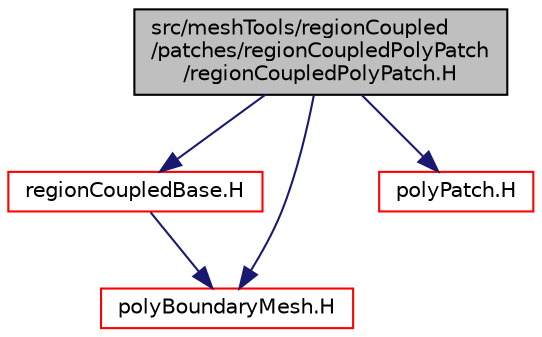 digraph "src/meshTools/regionCoupled/patches/regionCoupledPolyPatch/regionCoupledPolyPatch.H"
{
  bgcolor="transparent";
  edge [fontname="Helvetica",fontsize="10",labelfontname="Helvetica",labelfontsize="10"];
  node [fontname="Helvetica",fontsize="10",shape=record];
  Node0 [label="src/meshTools/regionCoupled\l/patches/regionCoupledPolyPatch\l/regionCoupledPolyPatch.H",height=0.2,width=0.4,color="black", fillcolor="grey75", style="filled", fontcolor="black"];
  Node0 -> Node1 [color="midnightblue",fontsize="10",style="solid",fontname="Helvetica"];
  Node1 [label="regionCoupledBase.H",height=0.2,width=0.4,color="red",URL="$a08432.html"];
  Node1 -> Node205 [color="midnightblue",fontsize="10",style="solid",fontname="Helvetica"];
  Node205 [label="polyBoundaryMesh.H",height=0.2,width=0.4,color="red",URL="$a12383.html"];
  Node0 -> Node205 [color="midnightblue",fontsize="10",style="solid",fontname="Helvetica"];
  Node0 -> Node207 [color="midnightblue",fontsize="10",style="solid",fontname="Helvetica"];
  Node207 [label="polyPatch.H",height=0.2,width=0.4,color="red",URL="$a12521.html"];
}
